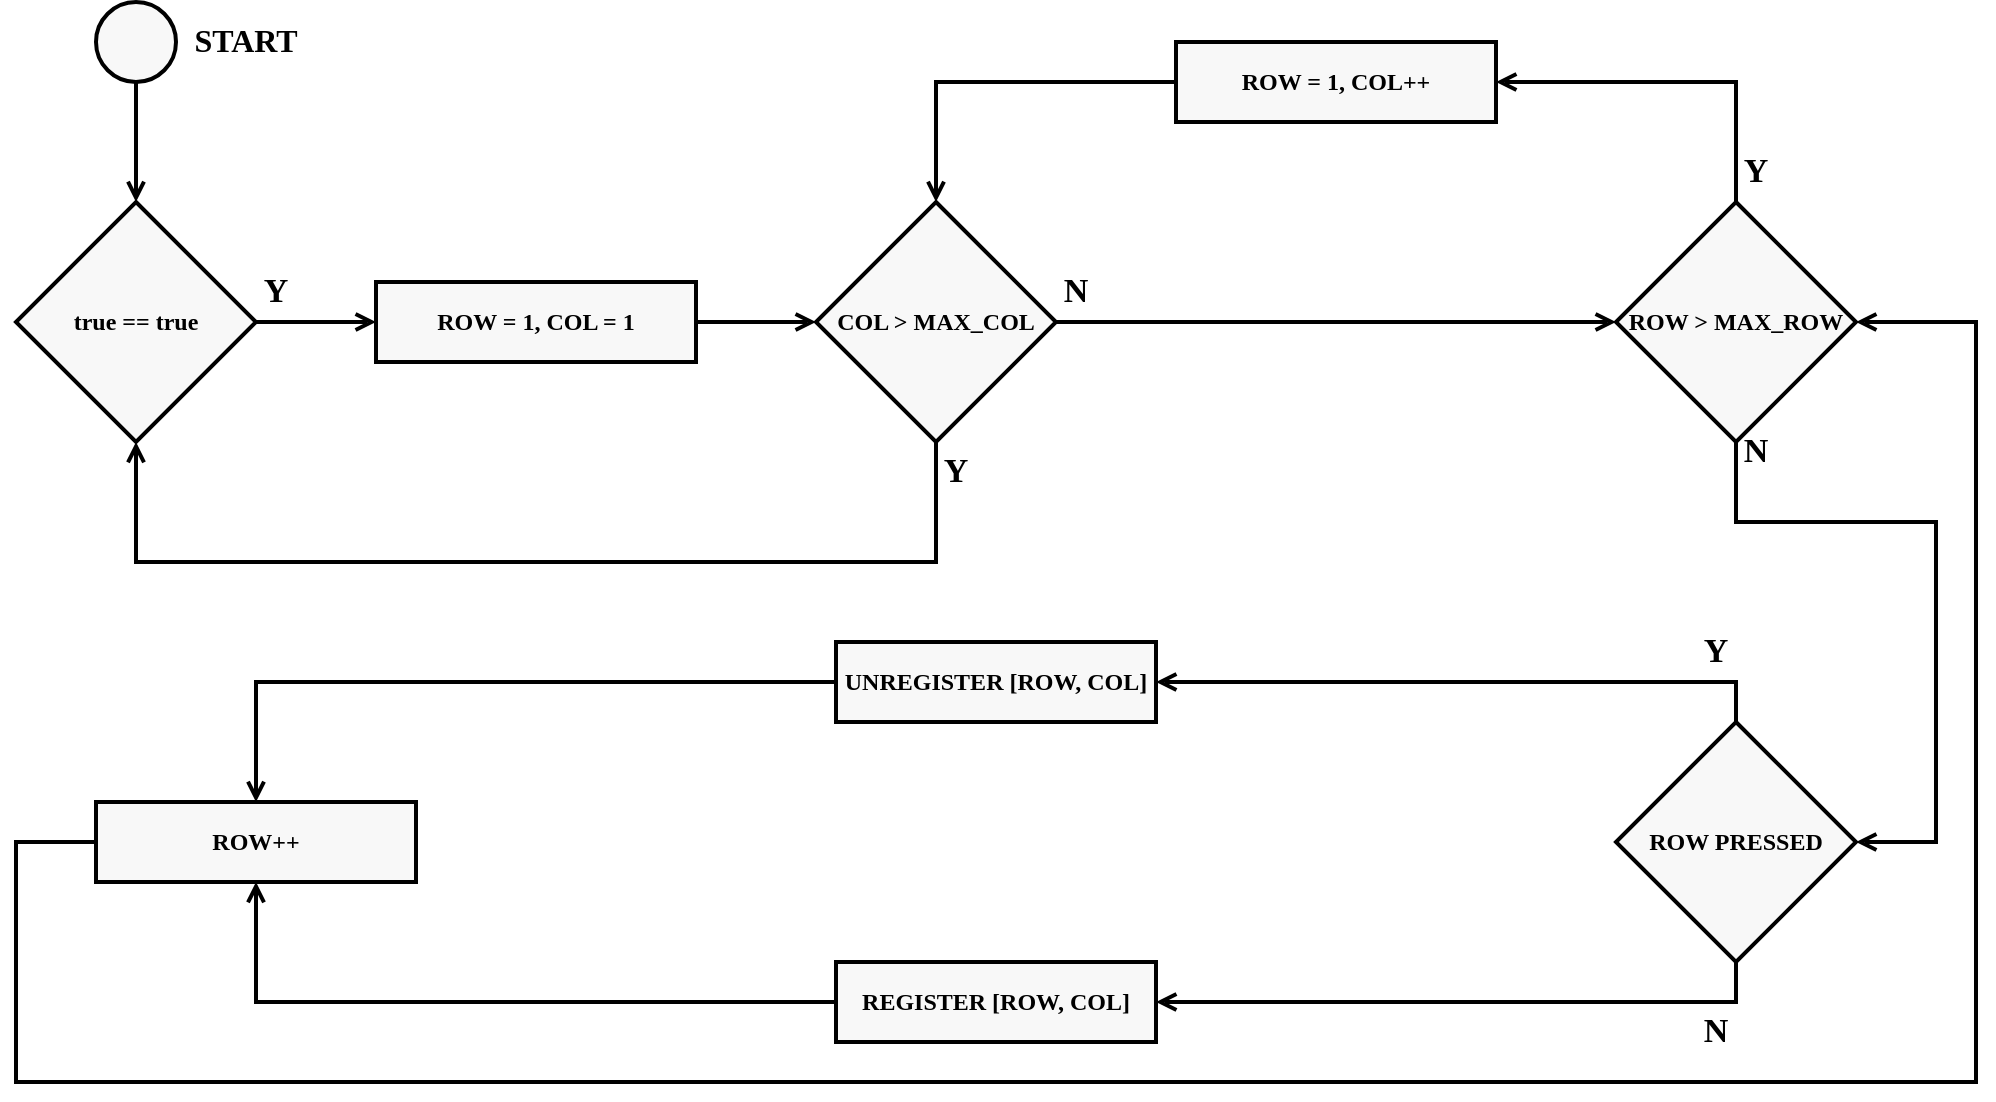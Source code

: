 <mxfile version="20.2.3" type="device"><diagram id="YujX5kPzYzJbp4PVfEuL" name="Page-1"><mxGraphModel dx="1408" dy="891" grid="1" gridSize="10" guides="1" tooltips="1" connect="1" arrows="1" fold="1" page="1" pageScale="1" pageWidth="1169" pageHeight="827" math="0" shadow="0"><root><mxCell id="0"/><mxCell id="1" parent="0"/><mxCell id="We528TYFK0W0RjIyf2Wk-9" style="edgeStyle=orthogonalEdgeStyle;rounded=0;orthogonalLoop=1;jettySize=auto;html=1;entryX=0;entryY=0.5;entryDx=0;entryDy=0;fontFamily=Fira Code;fontSource=https%3A%2F%2Ffonts.googleapis.com%2Fcss%3Ffamily%3DFira%2BCode;fontSize=17;endArrow=open;endFill=0;strokeWidth=2;" edge="1" parent="1" source="We528TYFK0W0RjIyf2Wk-1" target="We528TYFK0W0RjIyf2Wk-5"><mxGeometry relative="1" as="geometry"/></mxCell><mxCell id="We528TYFK0W0RjIyf2Wk-1" value="&lt;font face=&quot;Fira Code&quot;&gt;&lt;b&gt;ROW = 1, COL = 1&lt;/b&gt;&lt;/font&gt;" style="rounded=0;whiteSpace=wrap;html=1;strokeWidth=2;fillColor=#F8F8F8;" vertex="1" parent="1"><mxGeometry x="240" y="300" width="160" height="40" as="geometry"/></mxCell><mxCell id="We528TYFK0W0RjIyf2Wk-3" style="edgeStyle=orthogonalEdgeStyle;rounded=0;orthogonalLoop=1;jettySize=auto;html=1;entryX=0;entryY=0.5;entryDx=0;entryDy=0;fontFamily=Fira Code;fontSource=https%3A%2F%2Ffonts.googleapis.com%2Fcss%3Ffamily%3DFira%2BCode;endArrow=open;endFill=0;strokeWidth=2;" edge="1" parent="1" source="We528TYFK0W0RjIyf2Wk-2" target="We528TYFK0W0RjIyf2Wk-1"><mxGeometry relative="1" as="geometry"/></mxCell><mxCell id="We528TYFK0W0RjIyf2Wk-2" value="&lt;font face=&quot;Fira Code&quot;&gt;&lt;b&gt;true == true&lt;/b&gt;&lt;/font&gt;" style="rhombus;whiteSpace=wrap;html=1;strokeWidth=2;fillColor=#F8F8F8;" vertex="1" parent="1"><mxGeometry x="60" y="260" width="120" height="120" as="geometry"/></mxCell><mxCell id="We528TYFK0W0RjIyf2Wk-6" style="edgeStyle=orthogonalEdgeStyle;rounded=0;orthogonalLoop=1;jettySize=auto;html=1;entryX=0.5;entryY=1;entryDx=0;entryDy=0;fontFamily=Fira Code;fontSource=https%3A%2F%2Ffonts.googleapis.com%2Fcss%3Ffamily%3DFira%2BCode;endArrow=open;endFill=0;strokeWidth=2;" edge="1" parent="1" source="We528TYFK0W0RjIyf2Wk-5" target="We528TYFK0W0RjIyf2Wk-2"><mxGeometry relative="1" as="geometry"><Array as="points"><mxPoint x="520" y="440"/><mxPoint x="120" y="440"/></Array></mxGeometry></mxCell><mxCell id="We528TYFK0W0RjIyf2Wk-41" style="edgeStyle=orthogonalEdgeStyle;rounded=0;orthogonalLoop=1;jettySize=auto;html=1;entryX=0;entryY=0.5;entryDx=0;entryDy=0;fontFamily=Fira Code;fontSource=https%3A%2F%2Ffonts.googleapis.com%2Fcss%3Ffamily%3DFira%2BCode;fontSize=16;endArrow=open;endFill=0;strokeWidth=2;" edge="1" parent="1" source="We528TYFK0W0RjIyf2Wk-5" target="We528TYFK0W0RjIyf2Wk-12"><mxGeometry relative="1" as="geometry"/></mxCell><mxCell id="We528TYFK0W0RjIyf2Wk-5" value="&lt;font face=&quot;Fira Code&quot;&gt;&lt;b&gt;COL &amp;gt; MAX_COL&lt;/b&gt;&lt;/font&gt;" style="rhombus;whiteSpace=wrap;html=1;strokeWidth=2;fillColor=#F8F8F8;" vertex="1" parent="1"><mxGeometry x="460" y="260" width="120" height="120" as="geometry"/></mxCell><mxCell id="We528TYFK0W0RjIyf2Wk-7" value="&lt;font style=&quot;font-size: 17px;&quot;&gt;Y&lt;/font&gt;" style="rounded=0;whiteSpace=wrap;html=1;fillColor=none;fontSize=17;fontFamily=Fira Code;fontSource=https%3A%2F%2Ffonts.googleapis.com%2Fcss%3Ffamily%3DFira%2BCode;fontStyle=1;strokeWidth=2;strokeColor=none;" vertex="1" parent="1"><mxGeometry x="520" y="380" width="20" height="30" as="geometry"/></mxCell><mxCell id="We528TYFK0W0RjIyf2Wk-8" value="&lt;font style=&quot;font-size: 17px;&quot;&gt;Y&lt;/font&gt;" style="rounded=0;whiteSpace=wrap;html=1;fillColor=none;fontSize=17;fontFamily=Fira Code;fontSource=https%3A%2F%2Ffonts.googleapis.com%2Fcss%3Ffamily%3DFira%2BCode;fontStyle=1;strokeWidth=2;strokeColor=none;" vertex="1" parent="1"><mxGeometry x="180" y="290" width="20" height="30" as="geometry"/></mxCell><mxCell id="We528TYFK0W0RjIyf2Wk-39" style="edgeStyle=orthogonalEdgeStyle;rounded=0;orthogonalLoop=1;jettySize=auto;html=1;entryX=1;entryY=0.5;entryDx=0;entryDy=0;fontFamily=Fira Code;fontSource=https%3A%2F%2Ffonts.googleapis.com%2Fcss%3Ffamily%3DFira%2BCode;fontSize=16;endArrow=open;endFill=0;strokeWidth=2;" edge="1" parent="1" source="We528TYFK0W0RjIyf2Wk-12" target="We528TYFK0W0RjIyf2Wk-38"><mxGeometry relative="1" as="geometry"><Array as="points"><mxPoint x="920" y="200"/></Array></mxGeometry></mxCell><mxCell id="We528TYFK0W0RjIyf2Wk-52" style="edgeStyle=orthogonalEdgeStyle;rounded=0;orthogonalLoop=1;jettySize=auto;html=1;entryX=1;entryY=0.5;entryDx=0;entryDy=0;fontFamily=Fira Code;fontSource=https%3A%2F%2Ffonts.googleapis.com%2Fcss%3Ffamily%3DFira%2BCode;fontSize=16;endArrow=open;endFill=0;strokeWidth=2;" edge="1" parent="1"><mxGeometry relative="1" as="geometry"><mxPoint x="920" y="380" as="sourcePoint"/><mxPoint x="980" y="580" as="targetPoint"/><Array as="points"><mxPoint x="920" y="420"/><mxPoint x="1020" y="420"/><mxPoint x="1020" y="580"/></Array></mxGeometry></mxCell><mxCell id="We528TYFK0W0RjIyf2Wk-12" value="&lt;font face=&quot;Fira Code&quot;&gt;&lt;b&gt;ROW &amp;gt; MAX_ROW&lt;/b&gt;&lt;/font&gt;" style="rhombus;whiteSpace=wrap;html=1;strokeWidth=2;fillColor=#F8F8F8;" vertex="1" parent="1"><mxGeometry x="860" y="260" width="120" height="120" as="geometry"/></mxCell><mxCell id="We528TYFK0W0RjIyf2Wk-44" style="edgeStyle=orthogonalEdgeStyle;rounded=0;orthogonalLoop=1;jettySize=auto;html=1;entryX=1;entryY=0.5;entryDx=0;entryDy=0;fontFamily=Fira Code;fontSource=https%3A%2F%2Ffonts.googleapis.com%2Fcss%3Ffamily%3DFira%2BCode;fontSize=16;endArrow=open;endFill=0;strokeWidth=2;exitX=0.5;exitY=0;exitDx=0;exitDy=0;" edge="1" parent="1" source="We528TYFK0W0RjIyf2Wk-17" target="We528TYFK0W0RjIyf2Wk-21"><mxGeometry relative="1" as="geometry"><Array as="points"><mxPoint x="920" y="500"/></Array></mxGeometry></mxCell><mxCell id="We528TYFK0W0RjIyf2Wk-45" style="edgeStyle=orthogonalEdgeStyle;rounded=0;orthogonalLoop=1;jettySize=auto;html=1;entryX=1;entryY=0.5;entryDx=0;entryDy=0;fontFamily=Fira Code;fontSource=https%3A%2F%2Ffonts.googleapis.com%2Fcss%3Ffamily%3DFira%2BCode;fontSize=16;endArrow=open;endFill=0;strokeWidth=2;exitX=0.5;exitY=1;exitDx=0;exitDy=0;" edge="1" parent="1" source="We528TYFK0W0RjIyf2Wk-17" target="We528TYFK0W0RjIyf2Wk-20"><mxGeometry relative="1" as="geometry"><Array as="points"><mxPoint x="920" y="660"/></Array></mxGeometry></mxCell><mxCell id="We528TYFK0W0RjIyf2Wk-17" value="&lt;font face=&quot;Fira Code&quot;&gt;&lt;b&gt;ROW PRESSED&lt;/b&gt;&lt;/font&gt;" style="rhombus;whiteSpace=wrap;html=1;strokeWidth=2;fillColor=#F8F8F8;" vertex="1" parent="1"><mxGeometry x="860" y="520" width="120" height="120" as="geometry"/></mxCell><mxCell id="We528TYFK0W0RjIyf2Wk-47" style="edgeStyle=orthogonalEdgeStyle;rounded=0;orthogonalLoop=1;jettySize=auto;html=1;entryX=0.5;entryY=1;entryDx=0;entryDy=0;fontFamily=Fira Code;fontSource=https%3A%2F%2Ffonts.googleapis.com%2Fcss%3Ffamily%3DFira%2BCode;fontSize=16;endArrow=open;endFill=0;strokeWidth=2;" edge="1" parent="1" source="We528TYFK0W0RjIyf2Wk-20" target="We528TYFK0W0RjIyf2Wk-23"><mxGeometry relative="1" as="geometry"/></mxCell><mxCell id="We528TYFK0W0RjIyf2Wk-20" value="&lt;font face=&quot;Fira Code&quot;&gt;&lt;b&gt;REGISTER [ROW, COL]&lt;/b&gt;&lt;/font&gt;" style="rounded=0;whiteSpace=wrap;html=1;strokeWidth=2;fillColor=#F8F8F8;" vertex="1" parent="1"><mxGeometry x="470" y="640" width="160" height="40" as="geometry"/></mxCell><mxCell id="We528TYFK0W0RjIyf2Wk-46" style="edgeStyle=orthogonalEdgeStyle;rounded=0;orthogonalLoop=1;jettySize=auto;html=1;entryX=0.5;entryY=0;entryDx=0;entryDy=0;fontFamily=Fira Code;fontSource=https%3A%2F%2Ffonts.googleapis.com%2Fcss%3Ffamily%3DFira%2BCode;fontSize=16;endArrow=open;endFill=0;strokeWidth=2;" edge="1" parent="1" source="We528TYFK0W0RjIyf2Wk-21" target="We528TYFK0W0RjIyf2Wk-23"><mxGeometry relative="1" as="geometry"/></mxCell><mxCell id="We528TYFK0W0RjIyf2Wk-21" value="&lt;font face=&quot;Fira Code&quot;&gt;&lt;b&gt;UNREGISTER [ROW, COL]&lt;/b&gt;&lt;/font&gt;" style="rounded=0;whiteSpace=wrap;html=1;strokeWidth=2;fillColor=#F8F8F8;" vertex="1" parent="1"><mxGeometry x="470" y="480" width="160" height="40" as="geometry"/></mxCell><mxCell id="We528TYFK0W0RjIyf2Wk-49" style="edgeStyle=orthogonalEdgeStyle;rounded=0;orthogonalLoop=1;jettySize=auto;html=1;entryX=1;entryY=0.5;entryDx=0;entryDy=0;fontFamily=Fira Code;fontSource=https%3A%2F%2Ffonts.googleapis.com%2Fcss%3Ffamily%3DFira%2BCode;fontSize=16;endArrow=open;endFill=0;strokeWidth=2;" edge="1" parent="1" source="We528TYFK0W0RjIyf2Wk-23" target="We528TYFK0W0RjIyf2Wk-12"><mxGeometry relative="1" as="geometry"><Array as="points"><mxPoint x="60" y="580"/><mxPoint x="60" y="700"/><mxPoint x="1040" y="700"/><mxPoint x="1040" y="320"/></Array></mxGeometry></mxCell><mxCell id="We528TYFK0W0RjIyf2Wk-23" value="&lt;font face=&quot;Fira Code&quot;&gt;&lt;b&gt;ROW++&lt;/b&gt;&lt;/font&gt;" style="rounded=0;whiteSpace=wrap;html=1;strokeWidth=2;fillColor=#F8F8F8;" vertex="1" parent="1"><mxGeometry x="100" y="560" width="160" height="40" as="geometry"/></mxCell><mxCell id="We528TYFK0W0RjIyf2Wk-26" value="&lt;font style=&quot;font-size: 17px;&quot;&gt;Y&lt;/font&gt;" style="rounded=0;whiteSpace=wrap;html=1;fillColor=none;fontSize=17;fontFamily=Fira Code;fontSource=https%3A%2F%2Ffonts.googleapis.com%2Fcss%3Ffamily%3DFira%2BCode;fontStyle=1;strokeWidth=2;strokeColor=none;" vertex="1" parent="1"><mxGeometry x="920" y="230" width="20" height="30" as="geometry"/></mxCell><mxCell id="We528TYFK0W0RjIyf2Wk-28" value="&lt;font style=&quot;font-size: 17px;&quot;&gt;N&lt;/font&gt;" style="rounded=0;whiteSpace=wrap;html=1;fillColor=none;fontSize=17;fontFamily=Fira Code;fontSource=https%3A%2F%2Ffonts.googleapis.com%2Fcss%3Ffamily%3DFira%2BCode;fontStyle=1;strokeWidth=2;strokeColor=none;" vertex="1" parent="1"><mxGeometry x="900" y="660" width="20" height="30" as="geometry"/></mxCell><mxCell id="We528TYFK0W0RjIyf2Wk-30" value="&lt;font style=&quot;font-size: 17px;&quot;&gt;Y&lt;/font&gt;" style="rounded=0;whiteSpace=wrap;html=1;fillColor=none;fontSize=17;fontFamily=Fira Code;fontSource=https%3A%2F%2Ffonts.googleapis.com%2Fcss%3Ffamily%3DFira%2BCode;fontStyle=1;strokeWidth=2;strokeColor=none;" vertex="1" parent="1"><mxGeometry x="900" y="470" width="20" height="30" as="geometry"/></mxCell><mxCell id="We528TYFK0W0RjIyf2Wk-34" style="edgeStyle=orthogonalEdgeStyle;rounded=0;orthogonalLoop=1;jettySize=auto;html=1;entryX=0.5;entryY=0;entryDx=0;entryDy=0;fontFamily=Fira Code;fontSource=https%3A%2F%2Ffonts.googleapis.com%2Fcss%3Ffamily%3DFira%2BCode;fontSize=17;endArrow=open;endFill=0;strokeWidth=2;" edge="1" parent="1" source="We528TYFK0W0RjIyf2Wk-33" target="We528TYFK0W0RjIyf2Wk-2"><mxGeometry relative="1" as="geometry"/></mxCell><mxCell id="We528TYFK0W0RjIyf2Wk-33" value="" style="strokeWidth=2;html=1;shape=mxgraph.flowchart.start_2;whiteSpace=wrap;fontFamily=Fira Code;fontSource=https%3A%2F%2Ffonts.googleapis.com%2Fcss%3Ffamily%3DFira%2BCode;fontSize=17;fillColor=#F8F8F8;" vertex="1" parent="1"><mxGeometry x="100" y="160" width="40" height="40" as="geometry"/></mxCell><mxCell id="We528TYFK0W0RjIyf2Wk-35" value="&lt;font style=&quot;font-size: 16px;&quot;&gt;START&lt;/font&gt;" style="rounded=0;whiteSpace=wrap;html=1;fillColor=none;fontSize=17;fontFamily=Fira Code;fontSource=https%3A%2F%2Ffonts.googleapis.com%2Fcss%3Ffamily%3DFira%2BCode;fontStyle=1;strokeWidth=2;strokeColor=none;" vertex="1" parent="1"><mxGeometry x="150" y="165" width="50" height="30" as="geometry"/></mxCell><mxCell id="We528TYFK0W0RjIyf2Wk-40" style="edgeStyle=orthogonalEdgeStyle;rounded=0;orthogonalLoop=1;jettySize=auto;html=1;entryX=0.5;entryY=0;entryDx=0;entryDy=0;fontFamily=Fira Code;fontSource=https%3A%2F%2Ffonts.googleapis.com%2Fcss%3Ffamily%3DFira%2BCode;fontSize=16;endArrow=open;endFill=0;strokeWidth=2;" edge="1" parent="1" source="We528TYFK0W0RjIyf2Wk-38" target="We528TYFK0W0RjIyf2Wk-5"><mxGeometry relative="1" as="geometry"/></mxCell><mxCell id="We528TYFK0W0RjIyf2Wk-38" value="&lt;font face=&quot;Fira Code&quot;&gt;&lt;b&gt;ROW = 1, COL++&lt;/b&gt;&lt;/font&gt;" style="rounded=0;whiteSpace=wrap;html=1;strokeWidth=2;fillColor=#F8F8F8;" vertex="1" parent="1"><mxGeometry x="640" y="180" width="160" height="40" as="geometry"/></mxCell><mxCell id="We528TYFK0W0RjIyf2Wk-43" value="&lt;font style=&quot;font-size: 17px;&quot;&gt;N&lt;/font&gt;" style="rounded=0;whiteSpace=wrap;html=1;fillColor=none;fontSize=17;fontFamily=Fira Code;fontSource=https%3A%2F%2Ffonts.googleapis.com%2Fcss%3Ffamily%3DFira%2BCode;fontStyle=1;strokeWidth=2;strokeColor=none;" vertex="1" parent="1"><mxGeometry x="580" y="290" width="20" height="30" as="geometry"/></mxCell><mxCell id="We528TYFK0W0RjIyf2Wk-50" value="&lt;font style=&quot;font-size: 17px;&quot;&gt;N&lt;/font&gt;" style="rounded=0;whiteSpace=wrap;html=1;fillColor=none;fontSize=17;fontFamily=Fira Code;fontSource=https%3A%2F%2Ffonts.googleapis.com%2Fcss%3Ffamily%3DFira%2BCode;fontStyle=1;strokeWidth=2;strokeColor=none;" vertex="1" parent="1"><mxGeometry x="920" y="370" width="20" height="30" as="geometry"/></mxCell></root></mxGraphModel></diagram></mxfile>